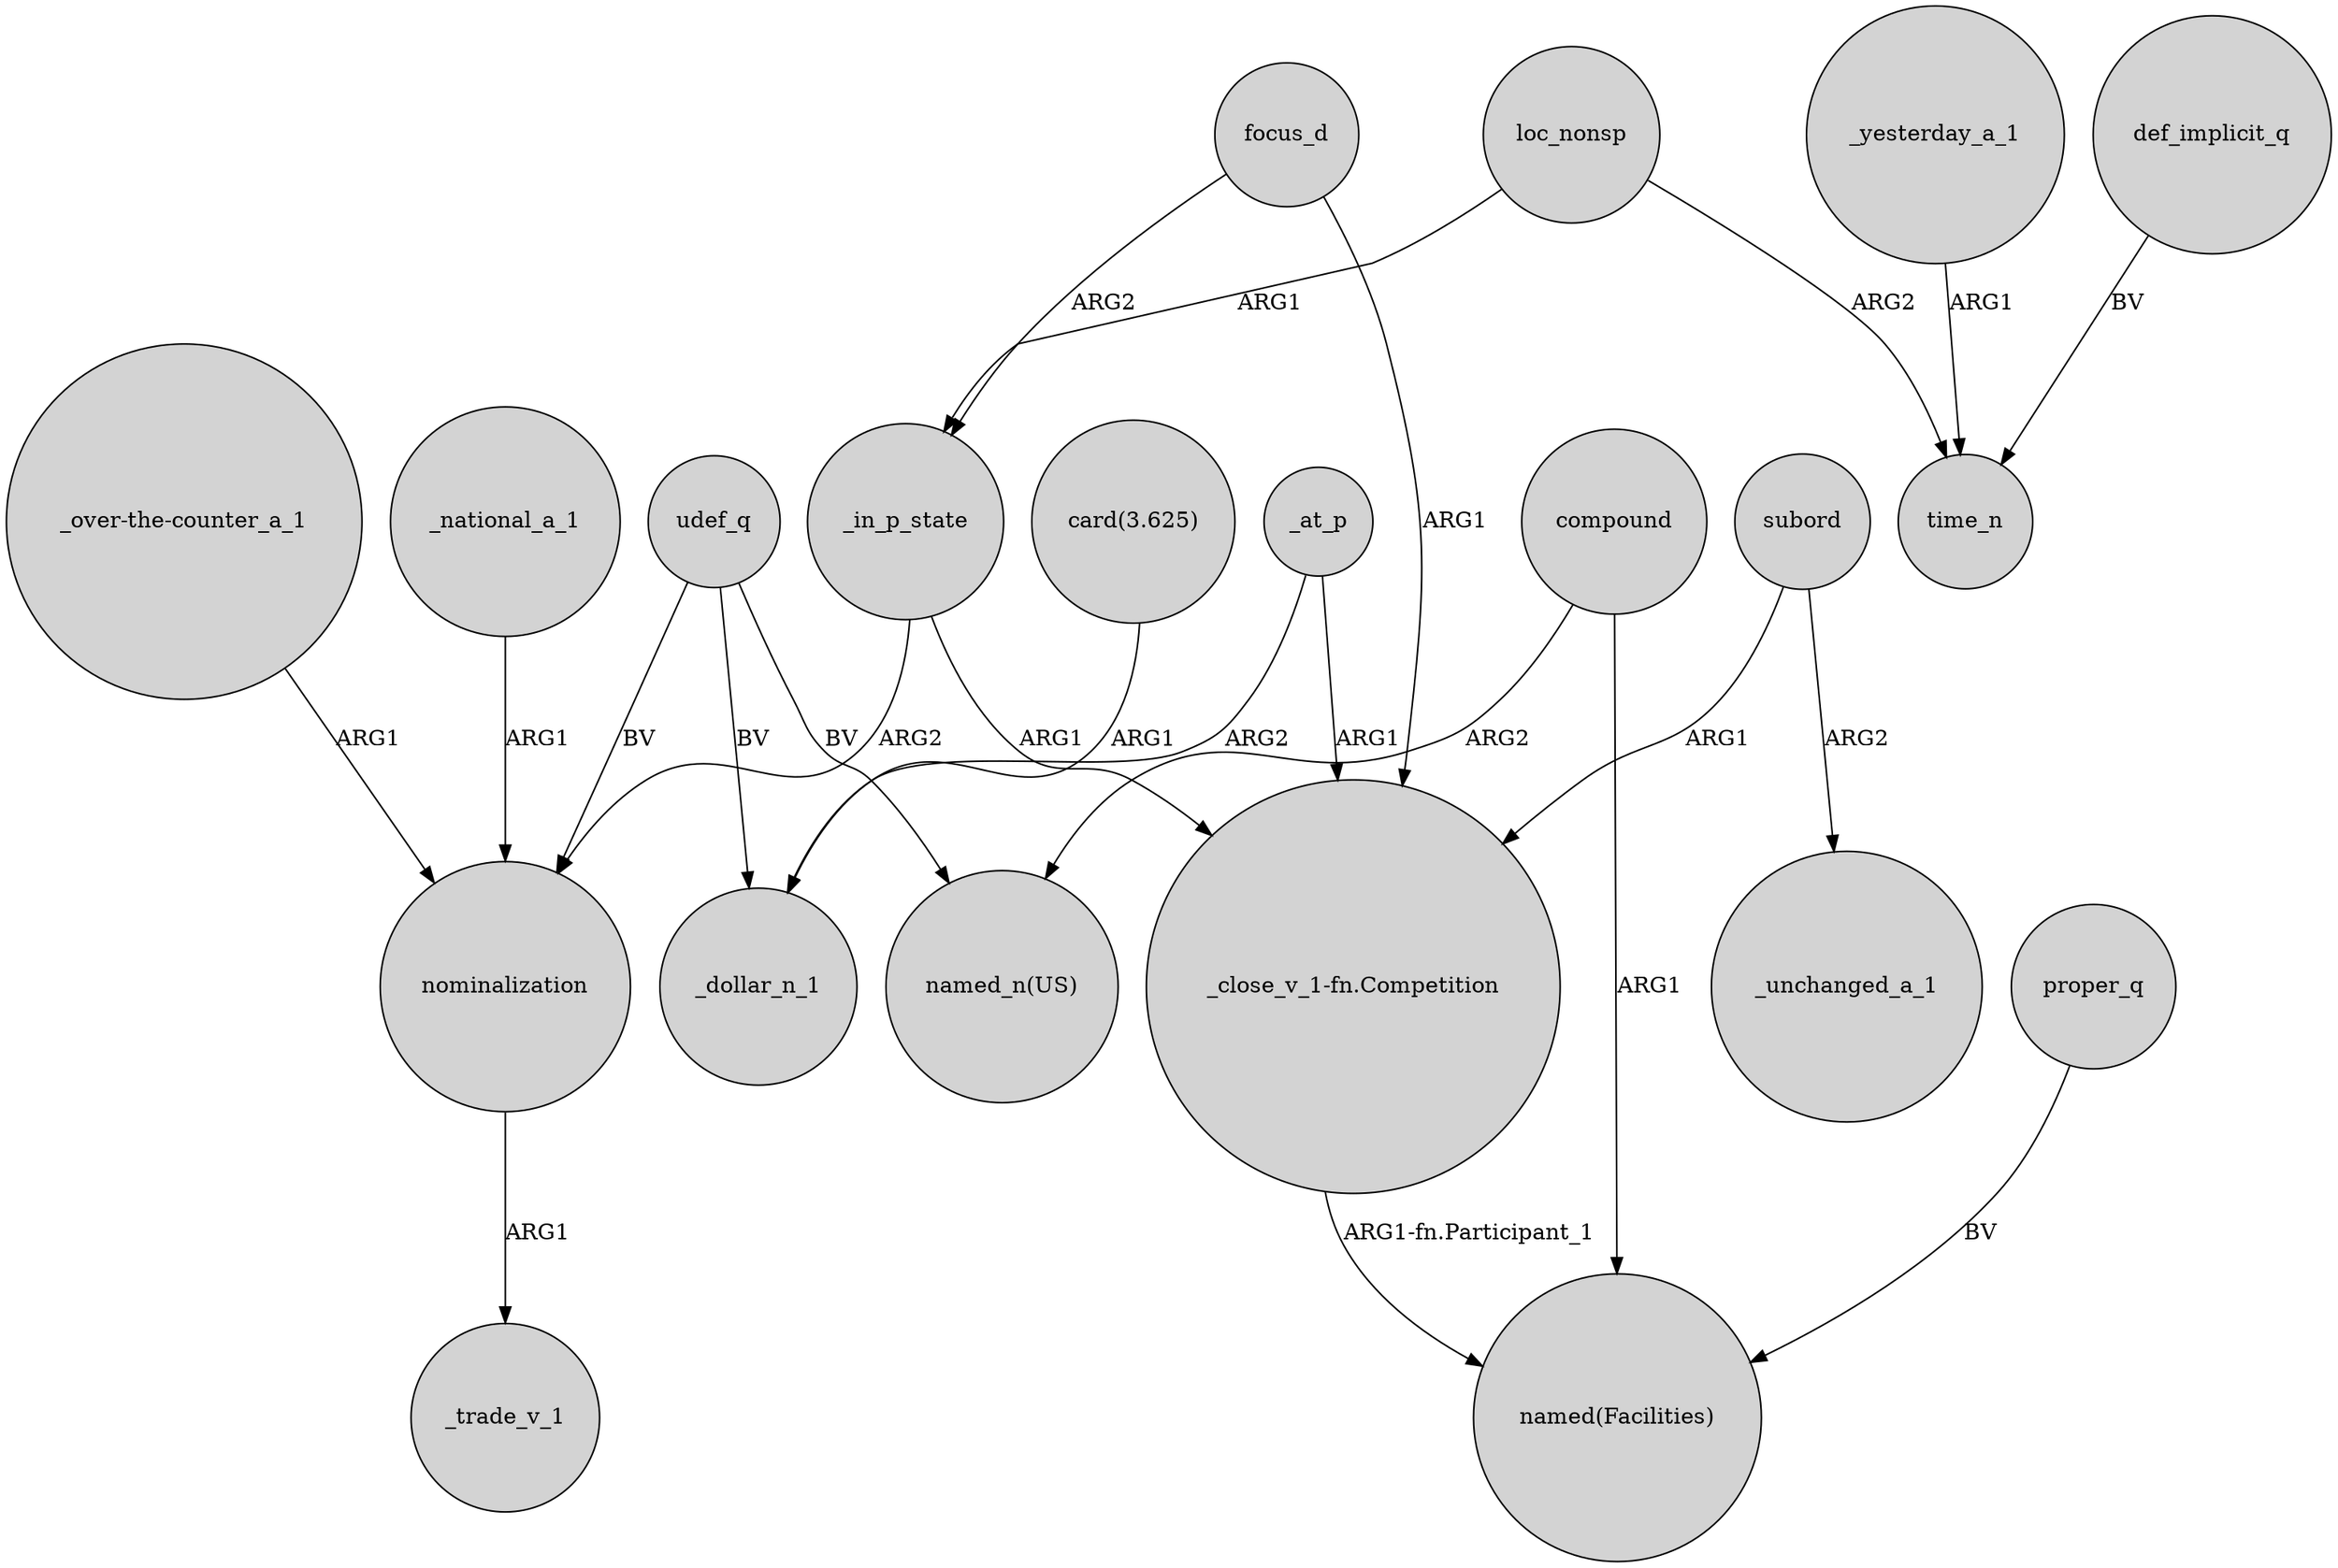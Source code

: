 digraph {
	node [shape=circle style=filled]
	_in_p_state -> nominalization [label=ARG2]
	focus_d -> _in_p_state [label=ARG2]
	subord -> _unchanged_a_1 [label=ARG2]
	_at_p -> "_close_v_1-fn.Competition" [label=ARG1]
	"_over-the-counter_a_1" -> nominalization [label=ARG1]
	udef_q -> nominalization [label=BV]
	subord -> "_close_v_1-fn.Competition" [label=ARG1]
	_yesterday_a_1 -> time_n [label=ARG1]
	proper_q -> "named(Facilities)" [label=BV]
	compound -> "named(Facilities)" [label=ARG1]
	focus_d -> "_close_v_1-fn.Competition" [label=ARG1]
	_at_p -> _dollar_n_1 [label=ARG2]
	"_close_v_1-fn.Competition" -> "named(Facilities)" [label="ARG1-fn.Participant_1"]
	_in_p_state -> "_close_v_1-fn.Competition" [label=ARG1]
	udef_q -> _dollar_n_1 [label=BV]
	loc_nonsp -> time_n [label=ARG2]
	"card(3.625)" -> _dollar_n_1 [label=ARG1]
	def_implicit_q -> time_n [label=BV]
	_national_a_1 -> nominalization [label=ARG1]
	compound -> "named_n(US)" [label=ARG2]
	udef_q -> "named_n(US)" [label=BV]
	loc_nonsp -> _in_p_state [label=ARG1]
	nominalization -> _trade_v_1 [label=ARG1]
}
